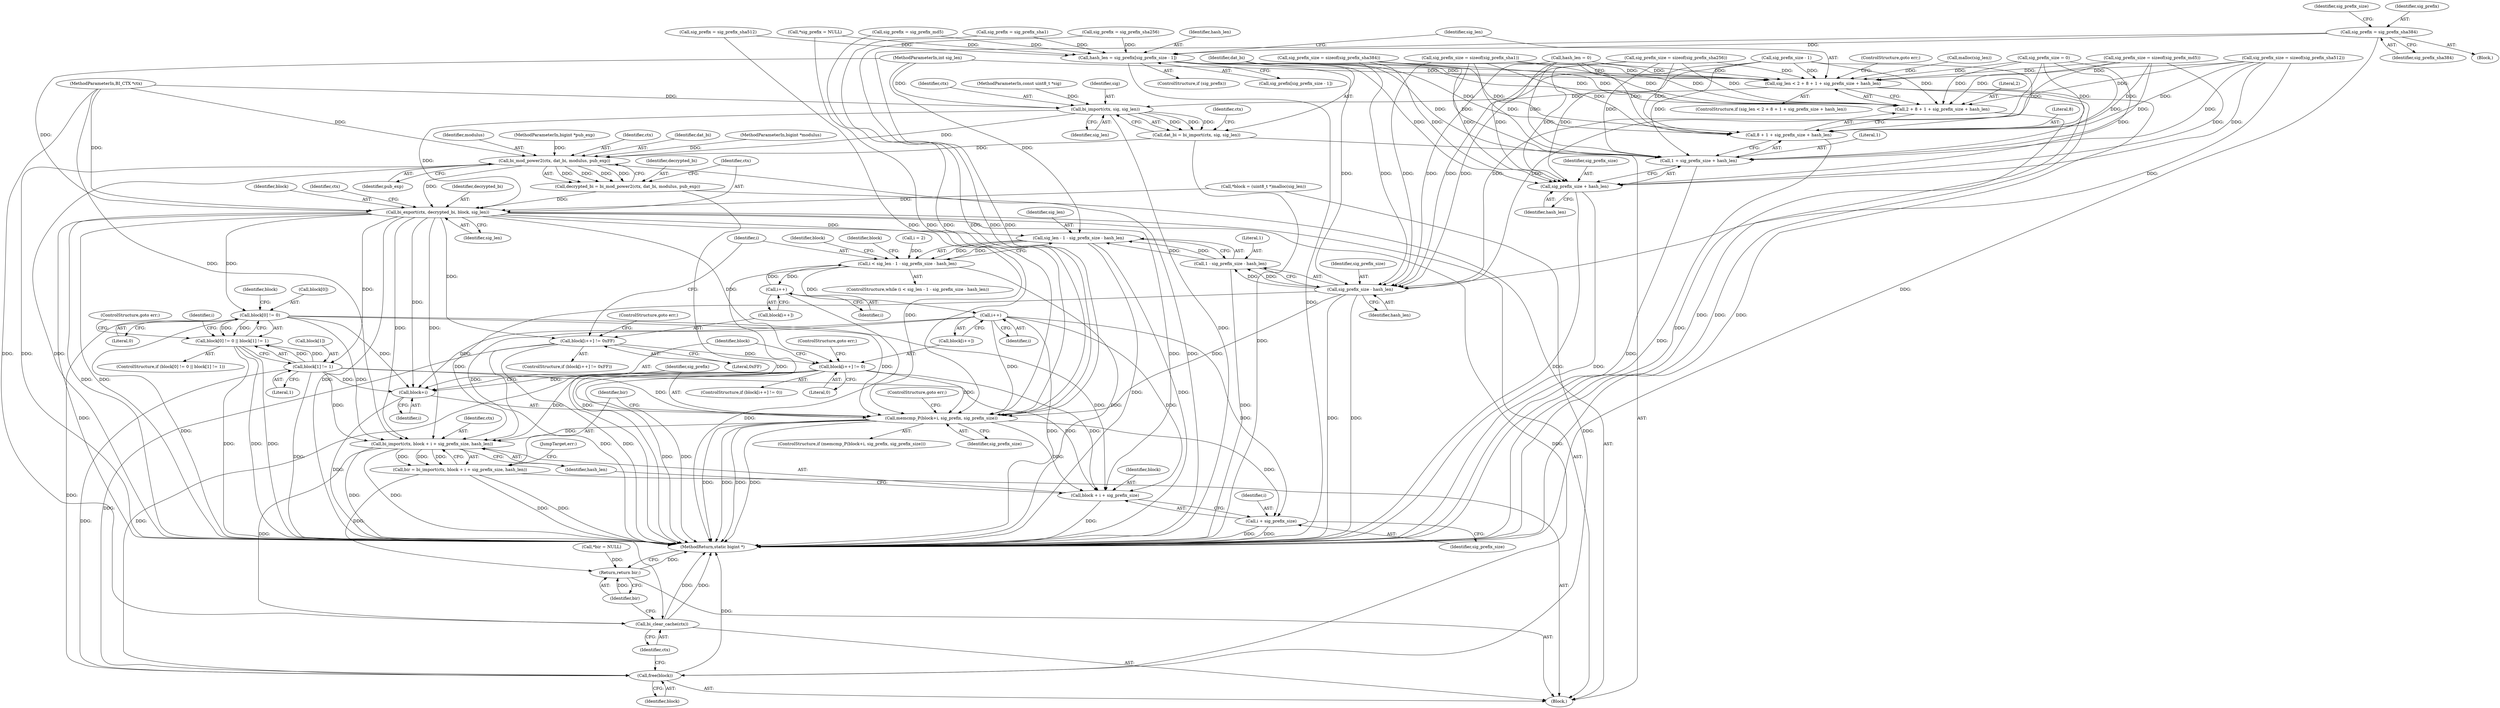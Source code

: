 digraph "0_axtls-8266_5efe2947ab45e81d84b5f707c51d1c64be52f36c_0@pointer" {
"1000177" [label="(Call,sig_prefix = sig_prefix_sha384)"];
"1000196" [label="(Call,hash_len = sig_prefix[sig_prefix_size - 1])"];
"1000204" [label="(Call,sig_len < 2 + 8 + 1 + sig_prefix_size + hash_len)"];
"1000218" [label="(Call,bi_import(ctx, sig, sig_len))"];
"1000216" [label="(Call,dat_bi = bi_import(ctx, sig, sig_len))"];
"1000229" [label="(Call,bi_mod_power2(ctx, dat_bi, modulus, pub_exp))"];
"1000227" [label="(Call,decrypted_bi = bi_mod_power2(ctx, dat_bi, modulus, pub_exp))"];
"1000234" [label="(Call,bi_export(ctx, decrypted_bi, block, sig_len))"];
"1000246" [label="(Call,block[0] != 0)"];
"1000245" [label="(Call,block[0] != 0 || block[1] != 1)"];
"1000288" [label="(Call,memcmp_P(block+i, sig_prefix, sig_prefix_size))"];
"1000297" [label="(Call,bi_import(ctx, block + i + sig_prefix_size, hash_len))"];
"1000295" [label="(Call,bir = bi_import(ctx, block + i + sig_prefix_size, hash_len))"];
"1000310" [label="(Return,return bir;)"];
"1000308" [label="(Call,bi_clear_cache(ctx))"];
"1000299" [label="(Call,block + i + sig_prefix_size)"];
"1000301" [label="(Call,i + sig_prefix_size)"];
"1000289" [label="(Call,block+i)"];
"1000306" [label="(Call,free(block))"];
"1000251" [label="(Call,block[1] != 1)"];
"1000263" [label="(Call,sig_len - 1 - sig_prefix_size - hash_len)"];
"1000261" [label="(Call,i < sig_len - 1 - sig_prefix_size - hash_len)"];
"1000275" [label="(Call,i++)"];
"1000283" [label="(Call,i++)"];
"1000272" [label="(Call,block[i++] != 0xFF)"];
"1000280" [label="(Call,block[i++] != 0)"];
"1000206" [label="(Call,2 + 8 + 1 + sig_prefix_size + hash_len)"];
"1000208" [label="(Call,8 + 1 + sig_prefix_size + hash_len)"];
"1000210" [label="(Call,1 + sig_prefix_size + hash_len)"];
"1000212" [label="(Call,sig_prefix_size + hash_len)"];
"1000267" [label="(Call,sig_prefix_size - hash_len)"];
"1000265" [label="(Call,1 - sig_prefix_size - hash_len)"];
"1000204" [label="(Call,sig_len < 2 + 8 + 1 + sig_prefix_size + hash_len)"];
"1000296" [label="(Identifier,bir)"];
"1000257" [label="(Call,i = 2)"];
"1000217" [label="(Identifier,dat_bi)"];
"1000284" [label="(Identifier,i)"];
"1000153" [label="(Call,sig_prefix_size = sizeof(sig_prefix_md5))"];
"1000180" [label="(Call,sig_prefix_size = sizeof(sig_prefix_sha384))"];
"1000297" [label="(Call,bi_import(ctx, block + i + sig_prefix_size, hash_len))"];
"1000194" [label="(ControlStructure,if (sig_prefix))"];
"1000255" [label="(Literal,1)"];
"1000198" [label="(Call,sig_prefix[sig_prefix_size - 1])"];
"1000304" [label="(Identifier,hash_len)"];
"1000150" [label="(Call,sig_prefix = sig_prefix_md5)"];
"1000228" [label="(Identifier,decrypted_bi)"];
"1000261" [label="(Call,i < sig_len - 1 - sig_prefix_size - hash_len)"];
"1000265" [label="(Call,1 - sig_prefix_size - hash_len)"];
"1000181" [label="(Identifier,sig_prefix_size)"];
"1000119" [label="(Block,)"];
"1000263" [label="(Call,sig_len - 1 - sig_prefix_size - hash_len)"];
"1000299" [label="(Call,block + i + sig_prefix_size)"];
"1000256" [label="(ControlStructure,goto err;)"];
"1000237" [label="(Identifier,block)"];
"1000278" [label="(ControlStructure,goto err;)"];
"1000206" [label="(Call,2 + 8 + 1 + sig_prefix_size + hash_len)"];
"1000132" [label="(Call,malloc(sig_len))"];
"1000266" [label="(Literal,1)"];
"1000285" [label="(Literal,0)"];
"1000139" [label="(Call,sig_prefix_size = 0)"];
"1000213" [label="(Identifier,sig_prefix_size)"];
"1000227" [label="(Call,decrypted_bi = bi_mod_power2(ctx, dat_bi, modulus, pub_exp))"];
"1000238" [label="(Identifier,sig_len)"];
"1000311" [label="(Identifier,bir)"];
"1000159" [label="(Call,sig_prefix = sig_prefix_sha1)"];
"1000244" [label="(ControlStructure,if (block[0] != 0 || block[1] != 1))"];
"1000258" [label="(Identifier,i)"];
"1000251" [label="(Call,block[1] != 1)"];
"1000291" [label="(Identifier,i)"];
"1000216" [label="(Call,dat_bi = bi_import(ctx, sig, sig_len))"];
"1000219" [label="(Identifier,ctx)"];
"1000289" [label="(Call,block+i)"];
"1000177" [label="(Call,sig_prefix = sig_prefix_sha384)"];
"1000306" [label="(Call,free(block))"];
"1000293" [label="(Identifier,sig_prefix_size)"];
"1000224" [label="(Identifier,ctx)"];
"1000267" [label="(Call,sig_prefix_size - hash_len)"];
"1000207" [label="(Literal,2)"];
"1000277" [label="(Literal,0xFF)"];
"1000295" [label="(Call,bir = bi_import(ctx, block + i + sig_prefix_size, hash_len))"];
"1000124" [label="(Call,*bir = NULL)"];
"1000264" [label="(Identifier,sig_len)"];
"1000283" [label="(Call,i++)"];
"1000208" [label="(Call,8 + 1 + sig_prefix_size + hash_len)"];
"1000171" [label="(Call,sig_prefix_size = sizeof(sig_prefix_sha256))"];
"1000215" [label="(ControlStructure,goto err;)"];
"1000230" [label="(Identifier,ctx)"];
"1000290" [label="(Identifier,block)"];
"1000305" [label="(JumpTarget,err:)"];
"1000247" [label="(Call,block[0])"];
"1000246" [label="(Call,block[0] != 0)"];
"1000212" [label="(Call,sig_prefix_size + hash_len)"];
"1000196" [label="(Call,hash_len = sig_prefix[sig_prefix_size - 1])"];
"1000302" [label="(Identifier,i)"];
"1000253" [label="(Identifier,block)"];
"1000234" [label="(Call,bi_export(ctx, decrypted_bi, block, sig_len))"];
"1000218" [label="(Call,bi_import(ctx, sig, sig_len))"];
"1000303" [label="(Identifier,sig_prefix_size)"];
"1000279" [label="(ControlStructure,if (block[i++] != 0))"];
"1000179" [label="(Identifier,sig_prefix_sha384)"];
"1000250" [label="(Literal,0)"];
"1000310" [label="(Return,return bir;)"];
"1000189" [label="(Call,sig_prefix_size = sizeof(sig_prefix_sha512))"];
"1000214" [label="(Identifier,hash_len)"];
"1000280" [label="(Call,block[i++] != 0)"];
"1000312" [label="(MethodReturn,static bigint *)"];
"1000241" [label="(Identifier,ctx)"];
"1000205" [label="(Identifier,sig_len)"];
"1000221" [label="(Identifier,sig_len)"];
"1000281" [label="(Call,block[i++])"];
"1000260" [label="(ControlStructure,while (i < sig_len - 1 - sig_prefix_size - hash_len))"];
"1000148" [label="(Block,)"];
"1000162" [label="(Call,sig_prefix_size = sizeof(sig_prefix_sha1))"];
"1000309" [label="(Identifier,ctx)"];
"1000113" [label="(MethodParameterIn,BI_CTX *ctx)"];
"1000231" [label="(Identifier,dat_bi)"];
"1000211" [label="(Literal,1)"];
"1000117" [label="(MethodParameterIn,bigint *modulus)"];
"1000288" [label="(Call,memcmp_P(block+i, sig_prefix, sig_prefix_size))"];
"1000233" [label="(Identifier,pub_exp)"];
"1000301" [label="(Call,i + sig_prefix_size)"];
"1000307" [label="(Identifier,block)"];
"1000115" [label="(MethodParameterIn,int sig_len)"];
"1000143" [label="(Call,hash_len = 0)"];
"1000282" [label="(Identifier,block)"];
"1000294" [label="(ControlStructure,goto err;)"];
"1000128" [label="(Call,*block = (uint8_t *)malloc(sig_len))"];
"1000268" [label="(Identifier,sig_prefix_size)"];
"1000235" [label="(Identifier,ctx)"];
"1000186" [label="(Call,sig_prefix = sig_prefix_sha512)"];
"1000274" [label="(Identifier,block)"];
"1000135" [label="(Call,*sig_prefix = NULL)"];
"1000232" [label="(Identifier,modulus)"];
"1000197" [label="(Identifier,hash_len)"];
"1000210" [label="(Call,1 + sig_prefix_size + hash_len)"];
"1000275" [label="(Call,i++)"];
"1000229" [label="(Call,bi_mod_power2(ctx, dat_bi, modulus, pub_exp))"];
"1000273" [label="(Call,block[i++])"];
"1000203" [label="(ControlStructure,if (sig_len < 2 + 8 + 1 + sig_prefix_size + hash_len))"];
"1000262" [label="(Identifier,i)"];
"1000286" [label="(ControlStructure,goto err;)"];
"1000245" [label="(Call,block[0] != 0 || block[1] != 1)"];
"1000236" [label="(Identifier,decrypted_bi)"];
"1000272" [label="(Call,block[i++] != 0xFF)"];
"1000271" [label="(ControlStructure,if (block[i++] != 0xFF))"];
"1000300" [label="(Identifier,block)"];
"1000269" [label="(Identifier,hash_len)"];
"1000114" [label="(MethodParameterIn,const uint8_t *sig)"];
"1000220" [label="(Identifier,sig)"];
"1000287" [label="(ControlStructure,if (memcmp_P(block+i, sig_prefix, sig_prefix_size)))"];
"1000298" [label="(Identifier,ctx)"];
"1000200" [label="(Call,sig_prefix_size - 1)"];
"1000209" [label="(Literal,8)"];
"1000292" [label="(Identifier,sig_prefix)"];
"1000308" [label="(Call,bi_clear_cache(ctx))"];
"1000178" [label="(Identifier,sig_prefix)"];
"1000252" [label="(Call,block[1])"];
"1000276" [label="(Identifier,i)"];
"1000168" [label="(Call,sig_prefix = sig_prefix_sha256)"];
"1000118" [label="(MethodParameterIn,bigint *pub_exp)"];
"1000177" -> "1000148"  [label="AST: "];
"1000177" -> "1000179"  [label="CFG: "];
"1000178" -> "1000177"  [label="AST: "];
"1000179" -> "1000177"  [label="AST: "];
"1000181" -> "1000177"  [label="CFG: "];
"1000177" -> "1000312"  [label="DDG: "];
"1000177" -> "1000196"  [label="DDG: "];
"1000177" -> "1000288"  [label="DDG: "];
"1000196" -> "1000194"  [label="AST: "];
"1000196" -> "1000198"  [label="CFG: "];
"1000197" -> "1000196"  [label="AST: "];
"1000198" -> "1000196"  [label="AST: "];
"1000205" -> "1000196"  [label="CFG: "];
"1000196" -> "1000312"  [label="DDG: "];
"1000186" -> "1000196"  [label="DDG: "];
"1000150" -> "1000196"  [label="DDG: "];
"1000168" -> "1000196"  [label="DDG: "];
"1000159" -> "1000196"  [label="DDG: "];
"1000135" -> "1000196"  [label="DDG: "];
"1000196" -> "1000204"  [label="DDG: "];
"1000196" -> "1000206"  [label="DDG: "];
"1000196" -> "1000208"  [label="DDG: "];
"1000196" -> "1000210"  [label="DDG: "];
"1000196" -> "1000212"  [label="DDG: "];
"1000196" -> "1000267"  [label="DDG: "];
"1000204" -> "1000203"  [label="AST: "];
"1000204" -> "1000206"  [label="CFG: "];
"1000205" -> "1000204"  [label="AST: "];
"1000206" -> "1000204"  [label="AST: "];
"1000215" -> "1000204"  [label="CFG: "];
"1000217" -> "1000204"  [label="CFG: "];
"1000204" -> "1000312"  [label="DDG: "];
"1000204" -> "1000312"  [label="DDG: "];
"1000204" -> "1000312"  [label="DDG: "];
"1000132" -> "1000204"  [label="DDG: "];
"1000115" -> "1000204"  [label="DDG: "];
"1000171" -> "1000204"  [label="DDG: "];
"1000200" -> "1000204"  [label="DDG: "];
"1000189" -> "1000204"  [label="DDG: "];
"1000139" -> "1000204"  [label="DDG: "];
"1000180" -> "1000204"  [label="DDG: "];
"1000153" -> "1000204"  [label="DDG: "];
"1000162" -> "1000204"  [label="DDG: "];
"1000143" -> "1000204"  [label="DDG: "];
"1000204" -> "1000218"  [label="DDG: "];
"1000218" -> "1000216"  [label="AST: "];
"1000218" -> "1000221"  [label="CFG: "];
"1000219" -> "1000218"  [label="AST: "];
"1000220" -> "1000218"  [label="AST: "];
"1000221" -> "1000218"  [label="AST: "];
"1000216" -> "1000218"  [label="CFG: "];
"1000218" -> "1000312"  [label="DDG: "];
"1000218" -> "1000216"  [label="DDG: "];
"1000218" -> "1000216"  [label="DDG: "];
"1000218" -> "1000216"  [label="DDG: "];
"1000113" -> "1000218"  [label="DDG: "];
"1000114" -> "1000218"  [label="DDG: "];
"1000115" -> "1000218"  [label="DDG: "];
"1000218" -> "1000229"  [label="DDG: "];
"1000218" -> "1000234"  [label="DDG: "];
"1000216" -> "1000119"  [label="AST: "];
"1000217" -> "1000216"  [label="AST: "];
"1000224" -> "1000216"  [label="CFG: "];
"1000216" -> "1000312"  [label="DDG: "];
"1000216" -> "1000229"  [label="DDG: "];
"1000229" -> "1000227"  [label="AST: "];
"1000229" -> "1000233"  [label="CFG: "];
"1000230" -> "1000229"  [label="AST: "];
"1000231" -> "1000229"  [label="AST: "];
"1000232" -> "1000229"  [label="AST: "];
"1000233" -> "1000229"  [label="AST: "];
"1000227" -> "1000229"  [label="CFG: "];
"1000229" -> "1000312"  [label="DDG: "];
"1000229" -> "1000312"  [label="DDG: "];
"1000229" -> "1000312"  [label="DDG: "];
"1000229" -> "1000227"  [label="DDG: "];
"1000229" -> "1000227"  [label="DDG: "];
"1000229" -> "1000227"  [label="DDG: "];
"1000229" -> "1000227"  [label="DDG: "];
"1000113" -> "1000229"  [label="DDG: "];
"1000117" -> "1000229"  [label="DDG: "];
"1000118" -> "1000229"  [label="DDG: "];
"1000229" -> "1000234"  [label="DDG: "];
"1000227" -> "1000119"  [label="AST: "];
"1000228" -> "1000227"  [label="AST: "];
"1000235" -> "1000227"  [label="CFG: "];
"1000227" -> "1000312"  [label="DDG: "];
"1000227" -> "1000234"  [label="DDG: "];
"1000234" -> "1000119"  [label="AST: "];
"1000234" -> "1000238"  [label="CFG: "];
"1000235" -> "1000234"  [label="AST: "];
"1000236" -> "1000234"  [label="AST: "];
"1000237" -> "1000234"  [label="AST: "];
"1000238" -> "1000234"  [label="AST: "];
"1000241" -> "1000234"  [label="CFG: "];
"1000234" -> "1000312"  [label="DDG: "];
"1000234" -> "1000312"  [label="DDG: "];
"1000234" -> "1000312"  [label="DDG: "];
"1000113" -> "1000234"  [label="DDG: "];
"1000128" -> "1000234"  [label="DDG: "];
"1000115" -> "1000234"  [label="DDG: "];
"1000234" -> "1000246"  [label="DDG: "];
"1000234" -> "1000251"  [label="DDG: "];
"1000234" -> "1000263"  [label="DDG: "];
"1000234" -> "1000272"  [label="DDG: "];
"1000234" -> "1000280"  [label="DDG: "];
"1000234" -> "1000288"  [label="DDG: "];
"1000234" -> "1000289"  [label="DDG: "];
"1000234" -> "1000297"  [label="DDG: "];
"1000234" -> "1000297"  [label="DDG: "];
"1000234" -> "1000299"  [label="DDG: "];
"1000234" -> "1000306"  [label="DDG: "];
"1000234" -> "1000308"  [label="DDG: "];
"1000246" -> "1000245"  [label="AST: "];
"1000246" -> "1000250"  [label="CFG: "];
"1000247" -> "1000246"  [label="AST: "];
"1000250" -> "1000246"  [label="AST: "];
"1000253" -> "1000246"  [label="CFG: "];
"1000245" -> "1000246"  [label="CFG: "];
"1000246" -> "1000312"  [label="DDG: "];
"1000246" -> "1000245"  [label="DDG: "];
"1000246" -> "1000245"  [label="DDG: "];
"1000246" -> "1000288"  [label="DDG: "];
"1000246" -> "1000289"  [label="DDG: "];
"1000246" -> "1000297"  [label="DDG: "];
"1000246" -> "1000299"  [label="DDG: "];
"1000246" -> "1000306"  [label="DDG: "];
"1000245" -> "1000244"  [label="AST: "];
"1000245" -> "1000251"  [label="CFG: "];
"1000251" -> "1000245"  [label="AST: "];
"1000256" -> "1000245"  [label="CFG: "];
"1000258" -> "1000245"  [label="CFG: "];
"1000245" -> "1000312"  [label="DDG: "];
"1000245" -> "1000312"  [label="DDG: "];
"1000245" -> "1000312"  [label="DDG: "];
"1000251" -> "1000245"  [label="DDG: "];
"1000251" -> "1000245"  [label="DDG: "];
"1000288" -> "1000287"  [label="AST: "];
"1000288" -> "1000293"  [label="CFG: "];
"1000289" -> "1000288"  [label="AST: "];
"1000292" -> "1000288"  [label="AST: "];
"1000293" -> "1000288"  [label="AST: "];
"1000294" -> "1000288"  [label="CFG: "];
"1000296" -> "1000288"  [label="CFG: "];
"1000288" -> "1000312"  [label="DDG: "];
"1000288" -> "1000312"  [label="DDG: "];
"1000288" -> "1000312"  [label="DDG: "];
"1000288" -> "1000312"  [label="DDG: "];
"1000251" -> "1000288"  [label="DDG: "];
"1000280" -> "1000288"  [label="DDG: "];
"1000283" -> "1000288"  [label="DDG: "];
"1000186" -> "1000288"  [label="DDG: "];
"1000150" -> "1000288"  [label="DDG: "];
"1000168" -> "1000288"  [label="DDG: "];
"1000159" -> "1000288"  [label="DDG: "];
"1000135" -> "1000288"  [label="DDG: "];
"1000267" -> "1000288"  [label="DDG: "];
"1000288" -> "1000297"  [label="DDG: "];
"1000288" -> "1000299"  [label="DDG: "];
"1000288" -> "1000301"  [label="DDG: "];
"1000297" -> "1000295"  [label="AST: "];
"1000297" -> "1000304"  [label="CFG: "];
"1000298" -> "1000297"  [label="AST: "];
"1000299" -> "1000297"  [label="AST: "];
"1000304" -> "1000297"  [label="AST: "];
"1000295" -> "1000297"  [label="CFG: "];
"1000297" -> "1000312"  [label="DDG: "];
"1000297" -> "1000312"  [label="DDG: "];
"1000297" -> "1000295"  [label="DDG: "];
"1000297" -> "1000295"  [label="DDG: "];
"1000297" -> "1000295"  [label="DDG: "];
"1000113" -> "1000297"  [label="DDG: "];
"1000251" -> "1000297"  [label="DDG: "];
"1000280" -> "1000297"  [label="DDG: "];
"1000283" -> "1000297"  [label="DDG: "];
"1000267" -> "1000297"  [label="DDG: "];
"1000297" -> "1000308"  [label="DDG: "];
"1000295" -> "1000119"  [label="AST: "];
"1000296" -> "1000295"  [label="AST: "];
"1000305" -> "1000295"  [label="CFG: "];
"1000295" -> "1000312"  [label="DDG: "];
"1000295" -> "1000312"  [label="DDG: "];
"1000295" -> "1000310"  [label="DDG: "];
"1000310" -> "1000119"  [label="AST: "];
"1000310" -> "1000311"  [label="CFG: "];
"1000311" -> "1000310"  [label="AST: "];
"1000312" -> "1000310"  [label="CFG: "];
"1000310" -> "1000312"  [label="DDG: "];
"1000311" -> "1000310"  [label="DDG: "];
"1000124" -> "1000310"  [label="DDG: "];
"1000308" -> "1000119"  [label="AST: "];
"1000308" -> "1000309"  [label="CFG: "];
"1000309" -> "1000308"  [label="AST: "];
"1000311" -> "1000308"  [label="CFG: "];
"1000308" -> "1000312"  [label="DDG: "];
"1000308" -> "1000312"  [label="DDG: "];
"1000113" -> "1000308"  [label="DDG: "];
"1000299" -> "1000301"  [label="CFG: "];
"1000300" -> "1000299"  [label="AST: "];
"1000301" -> "1000299"  [label="AST: "];
"1000304" -> "1000299"  [label="CFG: "];
"1000299" -> "1000312"  [label="DDG: "];
"1000251" -> "1000299"  [label="DDG: "];
"1000280" -> "1000299"  [label="DDG: "];
"1000283" -> "1000299"  [label="DDG: "];
"1000301" -> "1000303"  [label="CFG: "];
"1000302" -> "1000301"  [label="AST: "];
"1000303" -> "1000301"  [label="AST: "];
"1000301" -> "1000312"  [label="DDG: "];
"1000301" -> "1000312"  [label="DDG: "];
"1000283" -> "1000301"  [label="DDG: "];
"1000289" -> "1000291"  [label="CFG: "];
"1000290" -> "1000289"  [label="AST: "];
"1000291" -> "1000289"  [label="AST: "];
"1000292" -> "1000289"  [label="CFG: "];
"1000289" -> "1000312"  [label="DDG: "];
"1000251" -> "1000289"  [label="DDG: "];
"1000280" -> "1000289"  [label="DDG: "];
"1000283" -> "1000289"  [label="DDG: "];
"1000306" -> "1000119"  [label="AST: "];
"1000306" -> "1000307"  [label="CFG: "];
"1000307" -> "1000306"  [label="AST: "];
"1000309" -> "1000306"  [label="CFG: "];
"1000306" -> "1000312"  [label="DDG: "];
"1000272" -> "1000306"  [label="DDG: "];
"1000280" -> "1000306"  [label="DDG: "];
"1000251" -> "1000306"  [label="DDG: "];
"1000128" -> "1000306"  [label="DDG: "];
"1000251" -> "1000255"  [label="CFG: "];
"1000252" -> "1000251"  [label="AST: "];
"1000255" -> "1000251"  [label="AST: "];
"1000251" -> "1000312"  [label="DDG: "];
"1000263" -> "1000261"  [label="AST: "];
"1000263" -> "1000265"  [label="CFG: "];
"1000264" -> "1000263"  [label="AST: "];
"1000265" -> "1000263"  [label="AST: "];
"1000261" -> "1000263"  [label="CFG: "];
"1000263" -> "1000312"  [label="DDG: "];
"1000263" -> "1000312"  [label="DDG: "];
"1000263" -> "1000261"  [label="DDG: "];
"1000263" -> "1000261"  [label="DDG: "];
"1000115" -> "1000263"  [label="DDG: "];
"1000265" -> "1000263"  [label="DDG: "];
"1000265" -> "1000263"  [label="DDG: "];
"1000261" -> "1000260"  [label="AST: "];
"1000262" -> "1000261"  [label="AST: "];
"1000274" -> "1000261"  [label="CFG: "];
"1000282" -> "1000261"  [label="CFG: "];
"1000261" -> "1000312"  [label="DDG: "];
"1000261" -> "1000312"  [label="DDG: "];
"1000257" -> "1000261"  [label="DDG: "];
"1000275" -> "1000261"  [label="DDG: "];
"1000261" -> "1000275"  [label="DDG: "];
"1000261" -> "1000283"  [label="DDG: "];
"1000275" -> "1000273"  [label="AST: "];
"1000275" -> "1000276"  [label="CFG: "];
"1000276" -> "1000275"  [label="AST: "];
"1000273" -> "1000275"  [label="CFG: "];
"1000275" -> "1000312"  [label="DDG: "];
"1000283" -> "1000281"  [label="AST: "];
"1000283" -> "1000284"  [label="CFG: "];
"1000284" -> "1000283"  [label="AST: "];
"1000281" -> "1000283"  [label="CFG: "];
"1000283" -> "1000312"  [label="DDG: "];
"1000272" -> "1000271"  [label="AST: "];
"1000272" -> "1000277"  [label="CFG: "];
"1000273" -> "1000272"  [label="AST: "];
"1000277" -> "1000272"  [label="AST: "];
"1000262" -> "1000272"  [label="CFG: "];
"1000278" -> "1000272"  [label="CFG: "];
"1000272" -> "1000312"  [label="DDG: "];
"1000272" -> "1000312"  [label="DDG: "];
"1000272" -> "1000280"  [label="DDG: "];
"1000280" -> "1000279"  [label="AST: "];
"1000280" -> "1000285"  [label="CFG: "];
"1000281" -> "1000280"  [label="AST: "];
"1000285" -> "1000280"  [label="AST: "];
"1000286" -> "1000280"  [label="CFG: "];
"1000290" -> "1000280"  [label="CFG: "];
"1000280" -> "1000312"  [label="DDG: "];
"1000280" -> "1000312"  [label="DDG: "];
"1000206" -> "1000208"  [label="CFG: "];
"1000207" -> "1000206"  [label="AST: "];
"1000208" -> "1000206"  [label="AST: "];
"1000206" -> "1000312"  [label="DDG: "];
"1000171" -> "1000206"  [label="DDG: "];
"1000200" -> "1000206"  [label="DDG: "];
"1000189" -> "1000206"  [label="DDG: "];
"1000139" -> "1000206"  [label="DDG: "];
"1000180" -> "1000206"  [label="DDG: "];
"1000153" -> "1000206"  [label="DDG: "];
"1000162" -> "1000206"  [label="DDG: "];
"1000143" -> "1000206"  [label="DDG: "];
"1000208" -> "1000210"  [label="CFG: "];
"1000209" -> "1000208"  [label="AST: "];
"1000210" -> "1000208"  [label="AST: "];
"1000208" -> "1000312"  [label="DDG: "];
"1000171" -> "1000208"  [label="DDG: "];
"1000200" -> "1000208"  [label="DDG: "];
"1000189" -> "1000208"  [label="DDG: "];
"1000139" -> "1000208"  [label="DDG: "];
"1000180" -> "1000208"  [label="DDG: "];
"1000153" -> "1000208"  [label="DDG: "];
"1000162" -> "1000208"  [label="DDG: "];
"1000143" -> "1000208"  [label="DDG: "];
"1000210" -> "1000212"  [label="CFG: "];
"1000211" -> "1000210"  [label="AST: "];
"1000212" -> "1000210"  [label="AST: "];
"1000210" -> "1000312"  [label="DDG: "];
"1000171" -> "1000210"  [label="DDG: "];
"1000200" -> "1000210"  [label="DDG: "];
"1000189" -> "1000210"  [label="DDG: "];
"1000139" -> "1000210"  [label="DDG: "];
"1000180" -> "1000210"  [label="DDG: "];
"1000153" -> "1000210"  [label="DDG: "];
"1000162" -> "1000210"  [label="DDG: "];
"1000143" -> "1000210"  [label="DDG: "];
"1000212" -> "1000214"  [label="CFG: "];
"1000213" -> "1000212"  [label="AST: "];
"1000214" -> "1000212"  [label="AST: "];
"1000212" -> "1000312"  [label="DDG: "];
"1000212" -> "1000312"  [label="DDG: "];
"1000171" -> "1000212"  [label="DDG: "];
"1000200" -> "1000212"  [label="DDG: "];
"1000189" -> "1000212"  [label="DDG: "];
"1000139" -> "1000212"  [label="DDG: "];
"1000180" -> "1000212"  [label="DDG: "];
"1000153" -> "1000212"  [label="DDG: "];
"1000162" -> "1000212"  [label="DDG: "];
"1000143" -> "1000212"  [label="DDG: "];
"1000267" -> "1000265"  [label="AST: "];
"1000267" -> "1000269"  [label="CFG: "];
"1000268" -> "1000267"  [label="AST: "];
"1000269" -> "1000267"  [label="AST: "];
"1000265" -> "1000267"  [label="CFG: "];
"1000267" -> "1000312"  [label="DDG: "];
"1000267" -> "1000312"  [label="DDG: "];
"1000267" -> "1000265"  [label="DDG: "];
"1000267" -> "1000265"  [label="DDG: "];
"1000171" -> "1000267"  [label="DDG: "];
"1000200" -> "1000267"  [label="DDG: "];
"1000189" -> "1000267"  [label="DDG: "];
"1000139" -> "1000267"  [label="DDG: "];
"1000180" -> "1000267"  [label="DDG: "];
"1000153" -> "1000267"  [label="DDG: "];
"1000162" -> "1000267"  [label="DDG: "];
"1000143" -> "1000267"  [label="DDG: "];
"1000266" -> "1000265"  [label="AST: "];
"1000265" -> "1000312"  [label="DDG: "];
}
